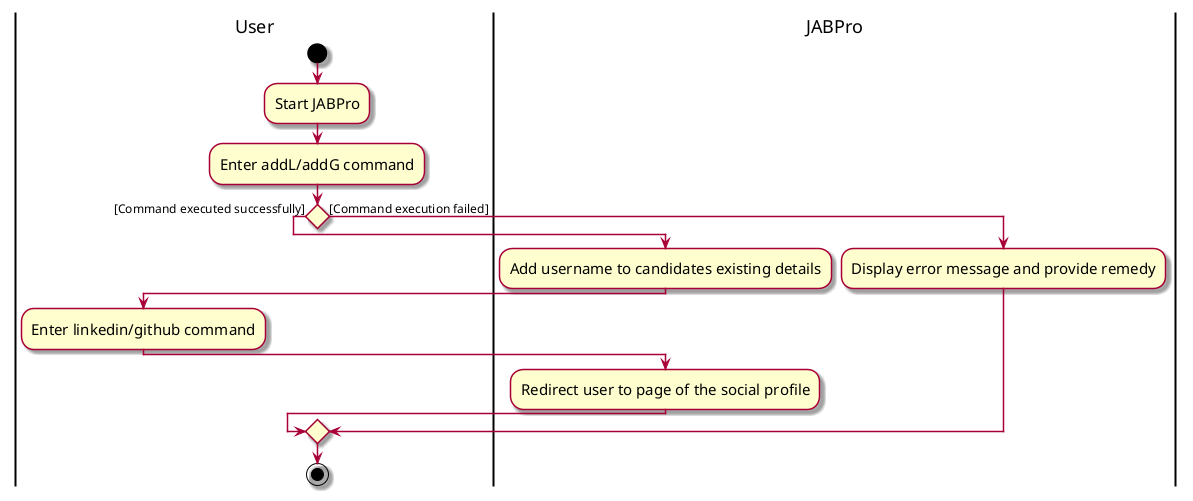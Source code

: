 @startuml
'https://plantuml.com/activity-diagram-beta
skin rose
skinparam ActivityFontSize 15
skinparam ArrowFontSize 12
|User|
start
:Start JABPro;
:Enter addL/addG command;
if () then ([Command executed successfully])
  |JABPro|
  :Add username to candidates existing details;
  |User|
  :Enter linkedin/github command;
  |JABPro|
  :Redirect user to page of the social profile;
  |User|
else ([Command execution failed])
  |JABPro|
  :Display error message and provide remedy;
  |User|

endif

stop

@enduml
